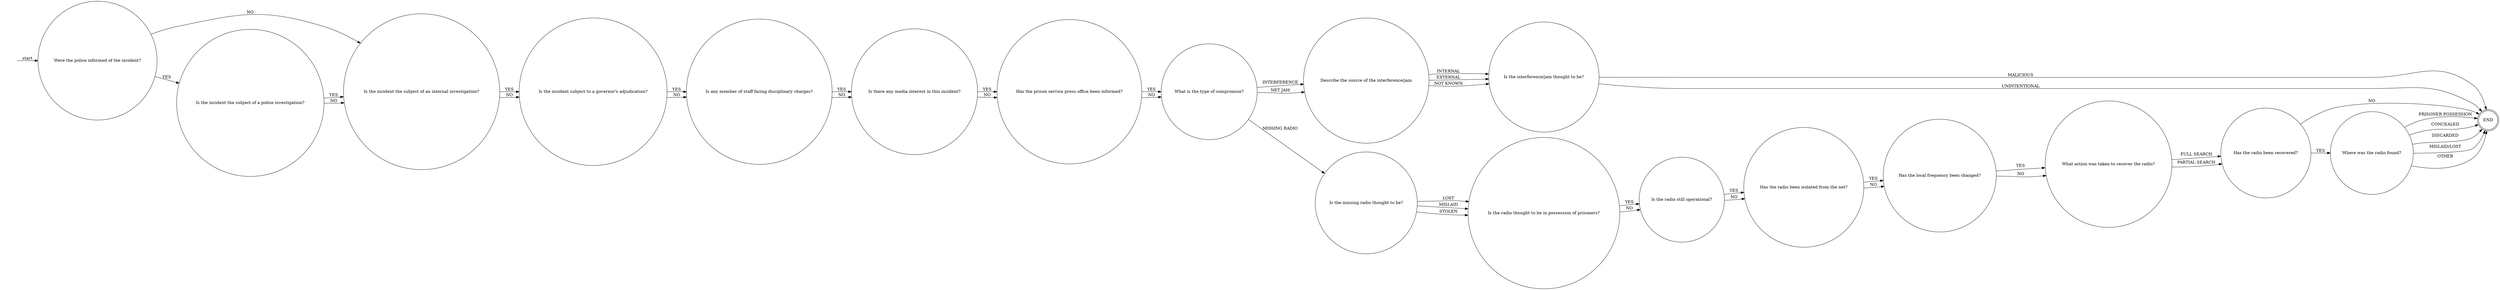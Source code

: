 digraph RADIO_COMPROMISE {  rankdir=LR;
  node [shape = circle];
  START_NODE [label="", shape=none];
  START_NODE -> 44802 [label = "start"];
  END_NODE [label="END", shape="doublecircle"];
  44125 [label = "Is the incident the subject of an internal investigation?"];
  44125 -> 44811 [label = "YES"];
  44125 -> 44811 [label = "NO"];
  44132 [label = "Has the radio been recovered?"];
  44132 -> 45123 [label = "YES"];
  44132 -> END_NODE [label = "NO"];
  44173 [label = "Is there any media interest in this incident?"];
  44173 -> 44916 [label = "YES"];
  44173 -> 44916 [label = "NO"];
  44184 [label = "Is the interference/jam thought to be?"];
  44184 -> END_NODE [label = "MALICIOUS"];
  44184 -> END_NODE [label = "UNINTENTIONAL"];
  44252 [label = "Has the radio been isolated from the net?"];
  44252 -> 44282 [label = "YES"];
  44252 -> 44282 [label = "NO"];
  44282 [label = "Has the local frequency been changed?"];
  44282 -> 44618 [label = "YES"];
  44282 -> 44618 [label = "NO"];
  44453 [label = "What is the type of compromise?"];
  44453 -> 44648 [label = "INTERFERENCE"];
  44453 -> 44648 [label = "NET JAM"];
  44453 -> 44841 [label = "MISSING RADIO"];
  44618 [label = "What action was taken to recover the radio?"];
  44618 -> 44132 [label = "FULL SEARCH"];
  44618 -> 44132 [label = "PARTIAL SEARCH"];
  44648 [label = "Describe the source of the interference/jam"];
  44648 -> 44184 [label = "INTERNAL"];
  44648 -> 44184 [label = "EXTERNAL"];
  44648 -> 44184 [label = "NOT KNOWN"];
  44712 [label = "Is the radio still operational?"];
  44712 -> 44252 [label = "YES"];
  44712 -> 44252 [label = "NO"];
  44799 [label = "Is any member of staff facing disciplinary charges?"];
  44799 -> 44173 [label = "YES"];
  44799 -> 44173 [label = "NO"];
  44801 [label = "Is the incident the subject of a police investigation?"];
  44801 -> 44125 [label = "YES"];
  44801 -> 44125 [label = "NO"];
  44802 [label = "Were the police informed of the incident?"];
  44802 -> 44801 [label = "YES"];
  44802 -> 44125 [label = "NO"];
  44811 [label = "Is the incident subject to a governor's adjudication?"];
  44811 -> 44799 [label = "YES"];
  44811 -> 44799 [label = "NO"];
  44841 [label = "Is the missing radio thought to be?"];
  44841 -> 44856 [label = "LOST"];
  44841 -> 44856 [label = "MISLAID"];
  44841 -> 44856 [label = "STOLEN"];
  44856 [label = "Is the radio thought to be in possession of prisoners?"];
  44856 -> 44712 [label = "YES"];
  44856 -> 44712 [label = "NO"];
  44916 [label = "Has the prison service press office been informed?"];
  44916 -> 44453 [label = "YES"];
  44916 -> 44453 [label = "NO"];
  45123 [label = "Where was the radio found?"];
  45123 -> END_NODE [label = "PRISONER POSSESSION"];
  45123 -> END_NODE [label = "CONCEALED"];
  45123 -> END_NODE [label = "DISCARDED"];
  45123 -> END_NODE [label = "MISLAID/LOST"];
  45123 -> END_NODE [label = "OTHER"];
}
